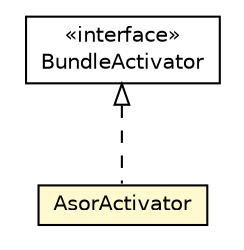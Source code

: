#!/usr/local/bin/dot
#
# Class diagram 
# Generated by UMLGraph version R5_6-24-gf6e263 (http://www.umlgraph.org/)
#

digraph G {
	edge [fontname="Helvetica",fontsize=10,labelfontname="Helvetica",labelfontsize=10];
	node [fontname="Helvetica",fontsize=10,shape=plaintext];
	nodesep=0.25;
	ranksep=0.5;
	// org.universAAL.service.asor.AsorActivator
	c33 [label=<<table title="org.universAAL.service.asor.AsorActivator" border="0" cellborder="1" cellspacing="0" cellpadding="2" port="p" bgcolor="lemonChiffon" href="./AsorActivator.html">
		<tr><td><table border="0" cellspacing="0" cellpadding="1">
<tr><td align="center" balign="center"> AsorActivator </td></tr>
		</table></td></tr>
		</table>>, URL="./AsorActivator.html", fontname="Helvetica", fontcolor="black", fontsize=10.0];
	//org.universAAL.service.asor.AsorActivator implements org.osgi.framework.BundleActivator
	c34:p -> c33:p [dir=back,arrowtail=empty,style=dashed];
	// org.osgi.framework.BundleActivator
	c34 [label=<<table title="org.osgi.framework.BundleActivator" border="0" cellborder="1" cellspacing="0" cellpadding="2" port="p" href="http://java.sun.com/j2se/1.4.2/docs/api/org/osgi/framework/BundleActivator.html">
		<tr><td><table border="0" cellspacing="0" cellpadding="1">
<tr><td align="center" balign="center"> &#171;interface&#187; </td></tr>
<tr><td align="center" balign="center"> BundleActivator </td></tr>
		</table></td></tr>
		</table>>, URL="http://java.sun.com/j2se/1.4.2/docs/api/org/osgi/framework/BundleActivator.html", fontname="Helvetica", fontcolor="black", fontsize=10.0];
}

